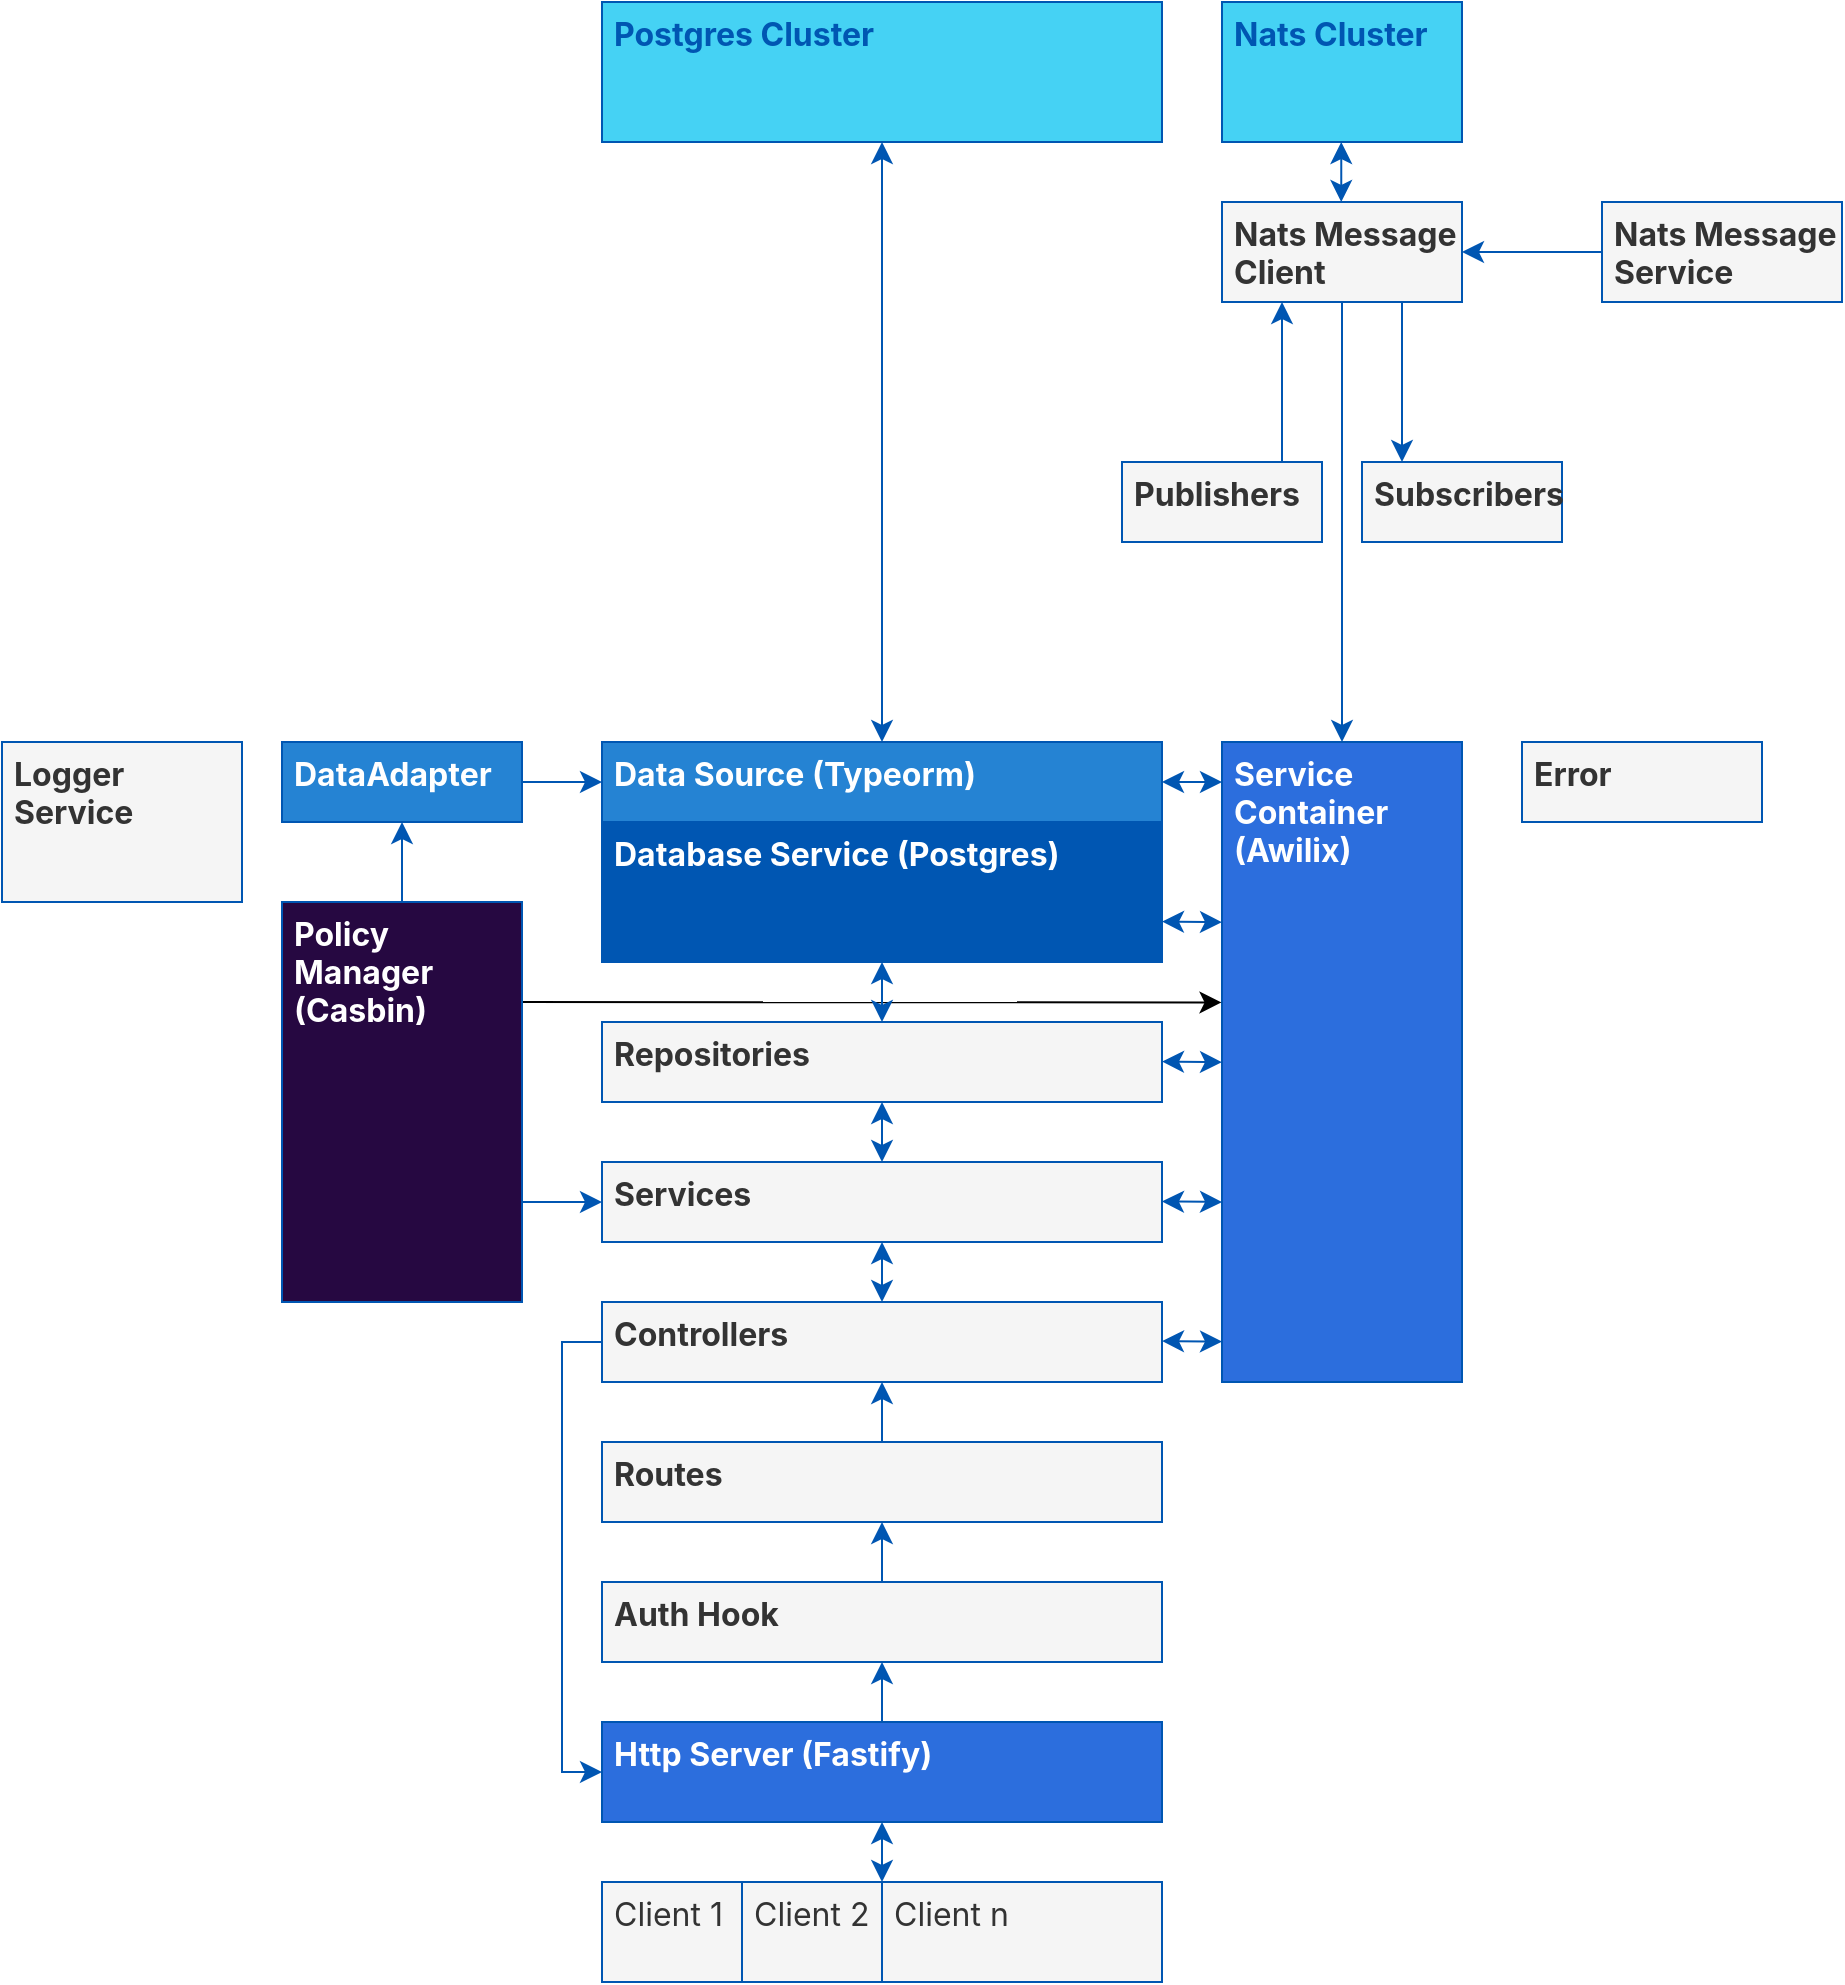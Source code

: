<mxfile version="21.8.2" type="device" pages="2">
  <diagram name="microservice" id="yHiPSUOWMx64FFAEh2TY">
    <mxGraphModel dx="1050" dy="1840" grid="1" gridSize="10" guides="1" tooltips="1" connect="1" arrows="1" fold="1" page="1" pageScale="1" pageWidth="827" pageHeight="1169" background="none" math="0" shadow="0">
      <root>
        <mxCell id="0" />
        <mxCell id="1" parent="0" />
        <mxCell id="5FaQJ2xMAYzS247EmSyq-1" value="&lt;b&gt;Service&lt;br&gt;Container&lt;br&gt;&lt;/b&gt;&lt;font style=&quot;font-size: 16px;&quot;&gt;&lt;b style=&quot;&quot;&gt;(&lt;/b&gt;&lt;b style=&quot;border-color: var(--border-color);&quot;&gt;&lt;font style=&quot;border-color: var(--border-color); font-size: 16px;&quot;&gt;Awilix&lt;/font&gt;&lt;/b&gt;&lt;/font&gt;&lt;b style=&quot;&quot;&gt;&lt;font style=&quot;font-size: 16px;&quot;&gt;)&lt;/font&gt;&lt;br&gt;&lt;/b&gt;" style="rounded=0;whiteSpace=wrap;html=1;fontSize=16;fontFamily=Inter;fontSource=https%3A%2F%2Ffonts.googleapis.com%2Fcss%3Ffamily%3DInter;strokeColor=#0056B2;fillColor=#2c6edd;fontColor=#FFFFFF;gradientDirection=east;align=left;verticalAlign=top;spacingLeft=4;" parent="1" vertex="1">
          <mxGeometry x="610" y="-220" width="120" height="320" as="geometry" />
        </mxCell>
        <mxCell id="I-9Jb5w_kpE-0_hey7L3-34" style="edgeStyle=none;curved=1;rounded=0;orthogonalLoop=1;jettySize=auto;html=1;entryX=0.5;entryY=1;entryDx=0;entryDy=0;fontSize=16;startSize=8;endSize=8;startArrow=classic;startFill=1;fontFamily=Inter;fontSource=https%3A%2F%2Ffonts.googleapis.com%2Fcss%3Ffamily%3DInter;strokeColor=#0056B2;fillColor=#f5f5f5;align=left;verticalAlign=top;spacingLeft=4;exitX=0.5;exitY=0;exitDx=0;exitDy=0;" parent="1" source="I-9Jb5w_kpE-0_hey7L3-60" target="I-9Jb5w_kpE-0_hey7L3-7" edge="1">
          <mxGeometry relative="1" as="geometry" />
        </mxCell>
        <mxCell id="5FaQJ2xMAYzS247EmSyq-2" value="Database Service (Postgres)" style="rounded=0;whiteSpace=wrap;html=1;fontSize=16;fontFamily=Inter;fontSource=https%3A%2F%2Ffonts.googleapis.com%2Fcss%3Ffamily%3DInter;fontStyle=1;strokeColor=#0056B2;fillColor=#0056B2;fontColor=#FFFFFF;align=left;verticalAlign=top;spacingLeft=4;" parent="1" vertex="1">
          <mxGeometry x="300" y="-180" width="280" height="70" as="geometry" />
        </mxCell>
        <mxCell id="I-9Jb5w_kpE-0_hey7L3-80" style="edgeStyle=none;curved=1;rounded=0;orthogonalLoop=1;jettySize=auto;html=1;entryX=1;entryY=0.5;entryDx=0;entryDy=0;fontSize=12;startSize=8;endSize=8;strokeColor=#0056B2;" parent="1" source="5FaQJ2xMAYzS247EmSyq-3" target="I-9Jb5w_kpE-0_hey7L3-73" edge="1">
          <mxGeometry relative="1" as="geometry" />
        </mxCell>
        <mxCell id="5FaQJ2xMAYzS247EmSyq-3" value="&lt;b style=&quot;font-size: 16px;&quot;&gt;Nats Message Service&lt;/b&gt;" style="rounded=0;whiteSpace=wrap;html=1;fontSize=16;fontFamily=Inter;fontSource=https%3A%2F%2Ffonts.googleapis.com%2Fcss%3Ffamily%3DInter;strokeColor=#0056B2;fillColor=#f5f5f5;fontColor=#333333;align=left;verticalAlign=top;spacingLeft=4;" parent="1" vertex="1">
          <mxGeometry x="800" y="-490" width="120" height="50" as="geometry" />
        </mxCell>
        <mxCell id="I-9Jb5w_kpE-0_hey7L3-63" style="edgeStyle=none;curved=1;rounded=0;orthogonalLoop=1;jettySize=auto;html=1;entryX=0.5;entryY=1;entryDx=0;entryDy=0;fontSize=16;startSize=8;endSize=8;strokeColor=#0056B2;fillColor=#f5f5f5;fontFamily=Inter;fontSource=https%3A%2F%2Ffonts.googleapis.com%2Fcss%3Ffamily%3DInter;align=left;verticalAlign=top;spacingLeft=4;" parent="1" source="5FaQJ2xMAYzS247EmSyq-4" target="I-9Jb5w_kpE-0_hey7L3-62" edge="1">
          <mxGeometry relative="1" as="geometry" />
        </mxCell>
        <mxCell id="I-9Jb5w_kpE-0_hey7L3-70" style="edgeStyle=none;curved=1;rounded=0;orthogonalLoop=1;jettySize=auto;html=1;entryX=0;entryY=0.5;entryDx=0;entryDy=0;fontSize=12;startSize=8;endSize=8;strokeColor=#0056B2;exitX=1;exitY=0.75;exitDx=0;exitDy=0;" parent="1" source="5FaQJ2xMAYzS247EmSyq-4" target="I-9Jb5w_kpE-0_hey7L3-4" edge="1">
          <mxGeometry relative="1" as="geometry" />
        </mxCell>
        <mxCell id="mEH2uP5Hg8YzlGGA3i19-13" style="edgeStyle=none;curved=1;rounded=0;orthogonalLoop=1;jettySize=auto;html=1;exitX=1;exitY=0.25;exitDx=0;exitDy=0;entryX=-0.002;entryY=0.407;entryDx=0;entryDy=0;entryPerimeter=0;fontSize=12;startSize=8;endSize=8;" parent="1" source="5FaQJ2xMAYzS247EmSyq-4" target="5FaQJ2xMAYzS247EmSyq-1" edge="1">
          <mxGeometry relative="1" as="geometry" />
        </mxCell>
        <mxCell id="5FaQJ2xMAYzS247EmSyq-4" value="&lt;b style=&quot;font-size: 16px;&quot;&gt;Policy&lt;br style=&quot;font-size: 16px;&quot;&gt;Manager&lt;br&gt;(Casbin)&lt;br&gt;&lt;/b&gt;" style="rounded=0;whiteSpace=wrap;html=1;fontSize=16;fontFamily=Inter;fontSource=https%3A%2F%2Ffonts.googleapis.com%2Fcss%3Ffamily%3DInter;strokeColor=#0056B2;fillColor=#260841;fontColor=#FFFFFF;align=left;verticalAlign=top;spacingLeft=4;" parent="1" vertex="1">
          <mxGeometry x="140" y="-140" width="120" height="200" as="geometry" />
        </mxCell>
        <mxCell id="I-9Jb5w_kpE-0_hey7L3-43" style="edgeStyle=none;curved=1;rounded=0;orthogonalLoop=1;jettySize=auto;html=1;entryX=0.5;entryY=1;entryDx=0;entryDy=0;fontSize=16;startSize=8;endSize=8;fontFamily=Inter;fontSource=https%3A%2F%2Ffonts.googleapis.com%2Fcss%3Ffamily%3DInter;strokeColor=#0056B2;fillColor=#f5f5f5;align=left;verticalAlign=top;spacingLeft=4;" parent="1" source="5FaQJ2xMAYzS247EmSyq-5" target="mEH2uP5Hg8YzlGGA3i19-1" edge="1">
          <mxGeometry relative="1" as="geometry" />
        </mxCell>
        <mxCell id="5FaQJ2xMAYzS247EmSyq-5" value="&lt;b style=&quot;font-size: 16px;&quot;&gt;Http Server (Fastify)&lt;/b&gt;" style="rounded=0;whiteSpace=wrap;html=1;fontSize=16;fontFamily=Inter;fontSource=https%3A%2F%2Ffonts.googleapis.com%2Fcss%3Ffamily%3DInter;strokeColor=#0056B2;fillColor=#2c6edd;fontColor=#FFFFFF;align=left;verticalAlign=top;spacingLeft=4;" parent="1" vertex="1">
          <mxGeometry x="300" y="270" width="280" height="50" as="geometry" />
        </mxCell>
        <mxCell id="I-9Jb5w_kpE-0_hey7L3-41" style="edgeStyle=none;curved=1;rounded=0;orthogonalLoop=1;jettySize=auto;html=1;entryX=0.5;entryY=1;entryDx=0;entryDy=0;fontSize=16;startSize=8;endSize=8;fontFamily=Inter;fontSource=https%3A%2F%2Ffonts.googleapis.com%2Fcss%3Ffamily%3DInter;strokeColor=#0056B2;fillColor=#f5f5f5;align=left;verticalAlign=top;spacingLeft=4;" parent="1" source="I-9Jb5w_kpE-0_hey7L3-2" target="I-9Jb5w_kpE-0_hey7L3-3" edge="1">
          <mxGeometry relative="1" as="geometry" />
        </mxCell>
        <mxCell id="I-9Jb5w_kpE-0_hey7L3-2" value="&lt;b style=&quot;font-size: 16px;&quot;&gt;Routes&lt;/b&gt;" style="rounded=0;whiteSpace=wrap;html=1;fontSize=16;fontFamily=Inter;fontSource=https%3A%2F%2Ffonts.googleapis.com%2Fcss%3Ffamily%3DInter;strokeColor=#0056B2;fillColor=#f5f5f5;fontColor=#333333;align=left;verticalAlign=top;spacingLeft=4;" parent="1" vertex="1">
          <mxGeometry x="300" y="130" width="280" height="40" as="geometry" />
        </mxCell>
        <mxCell id="I-9Jb5w_kpE-0_hey7L3-20" style="edgeStyle=none;curved=1;rounded=0;orthogonalLoop=1;jettySize=auto;html=1;entryX=0.5;entryY=1;entryDx=0;entryDy=0;fontSize=16;startSize=8;endSize=8;startArrow=classic;startFill=1;fontFamily=Inter;fontSource=https%3A%2F%2Ffonts.googleapis.com%2Fcss%3Ffamily%3DInter;strokeColor=#0056B2;fillColor=#f5f5f5;align=left;verticalAlign=top;spacingLeft=4;" parent="1" source="I-9Jb5w_kpE-0_hey7L3-3" target="I-9Jb5w_kpE-0_hey7L3-4" edge="1">
          <mxGeometry relative="1" as="geometry" />
        </mxCell>
        <mxCell id="I-9Jb5w_kpE-0_hey7L3-42" style="edgeStyle=elbowEdgeStyle;rounded=0;orthogonalLoop=1;jettySize=auto;html=1;entryX=0;entryY=0.5;entryDx=0;entryDy=0;fontSize=16;startSize=8;endSize=8;shadow=0;fontFamily=Inter;fontSource=https%3A%2F%2Ffonts.googleapis.com%2Fcss%3Ffamily%3DInter;strokeColor=#0056B2;fillColor=#f5f5f5;align=left;verticalAlign=top;spacingLeft=4;" parent="1" source="I-9Jb5w_kpE-0_hey7L3-3" target="5FaQJ2xMAYzS247EmSyq-5" edge="1">
          <mxGeometry relative="1" as="geometry">
            <Array as="points">
              <mxPoint x="280" y="110" />
            </Array>
          </mxGeometry>
        </mxCell>
        <mxCell id="I-9Jb5w_kpE-0_hey7L3-3" value="&lt;b style=&quot;font-size: 16px;&quot;&gt;Controllers&lt;/b&gt;" style="rounded=0;whiteSpace=wrap;html=1;fontSize=16;fontFamily=Inter;fontSource=https%3A%2F%2Ffonts.googleapis.com%2Fcss%3Ffamily%3DInter;strokeColor=#0056B2;fillColor=#f5f5f5;fontColor=#333333;align=left;verticalAlign=top;spacingLeft=4;" parent="1" vertex="1">
          <mxGeometry x="300" y="60" width="280" height="40" as="geometry" />
        </mxCell>
        <mxCell id="I-9Jb5w_kpE-0_hey7L3-21" style="edgeStyle=none;curved=1;rounded=0;orthogonalLoop=1;jettySize=auto;html=1;entryX=0.5;entryY=1;entryDx=0;entryDy=0;fontSize=16;startSize=8;endSize=8;startArrow=classic;startFill=1;fontFamily=Inter;fontSource=https%3A%2F%2Ffonts.googleapis.com%2Fcss%3Ffamily%3DInter;strokeColor=#0056B2;fillColor=#f5f5f5;align=left;verticalAlign=top;spacingLeft=4;" parent="1" source="I-9Jb5w_kpE-0_hey7L3-4" target="I-9Jb5w_kpE-0_hey7L3-5" edge="1">
          <mxGeometry relative="1" as="geometry" />
        </mxCell>
        <mxCell id="I-9Jb5w_kpE-0_hey7L3-4" value="&lt;b style=&quot;font-size: 16px;&quot;&gt;Services&lt;/b&gt;" style="rounded=0;whiteSpace=wrap;html=1;fontSize=16;fontFamily=Inter;fontSource=https%3A%2F%2Ffonts.googleapis.com%2Fcss%3Ffamily%3DInter;strokeColor=#0056B2;fillColor=#f5f5f5;fontColor=#333333;align=left;verticalAlign=top;spacingLeft=4;" parent="1" vertex="1">
          <mxGeometry x="300" y="-10" width="280" height="40" as="geometry" />
        </mxCell>
        <mxCell id="I-9Jb5w_kpE-0_hey7L3-23" style="edgeStyle=none;curved=1;rounded=0;orthogonalLoop=1;jettySize=auto;html=1;entryX=0.5;entryY=1;entryDx=0;entryDy=0;fontSize=16;startSize=8;endSize=8;startArrow=classic;startFill=1;fontFamily=Inter;fontSource=https%3A%2F%2Ffonts.googleapis.com%2Fcss%3Ffamily%3DInter;strokeColor=#0056B2;fillColor=#f5f5f5;align=left;verticalAlign=top;spacingLeft=4;" parent="1" source="I-9Jb5w_kpE-0_hey7L3-5" target="5FaQJ2xMAYzS247EmSyq-2" edge="1">
          <mxGeometry relative="1" as="geometry" />
        </mxCell>
        <mxCell id="I-9Jb5w_kpE-0_hey7L3-5" value="&lt;b style=&quot;font-size: 16px;&quot;&gt;Repositories&lt;/b&gt;" style="rounded=0;whiteSpace=wrap;html=1;fontSize=16;fontFamily=Inter;fontSource=https%3A%2F%2Ffonts.googleapis.com%2Fcss%3Ffamily%3DInter;strokeColor=#0056B2;fillColor=#f5f5f5;fontColor=#333333;align=left;verticalAlign=top;spacingLeft=4;" parent="1" vertex="1">
          <mxGeometry x="300" y="-80" width="280" height="40" as="geometry" />
        </mxCell>
        <mxCell id="I-9Jb5w_kpE-0_hey7L3-6" value="Client 1" style="rounded=0;whiteSpace=wrap;html=1;fontSize=16;fontFamily=Inter;fontSource=https%3A%2F%2Ffonts.googleapis.com%2Fcss%3Ffamily%3DInter;strokeColor=#0056B2;fillColor=#f5f5f5;fontColor=#333333;align=left;verticalAlign=top;spacingLeft=4;" parent="1" vertex="1">
          <mxGeometry x="300" y="350" width="70" height="50" as="geometry" />
        </mxCell>
        <mxCell id="I-9Jb5w_kpE-0_hey7L3-7" value="Postgres Cluster" style="rounded=0;whiteSpace=wrap;html=1;fontSize=16;fontFamily=Inter;fontSource=https%3A%2F%2Ffonts.googleapis.com%2Fcss%3Ffamily%3DInter;strokeColor=#0056B2;fillColor=#45D2F4;fontColor=#0056B2;align=left;verticalAlign=top;spacingLeft=4;fontStyle=1" parent="1" vertex="1">
          <mxGeometry x="300" y="-590" width="280" height="70" as="geometry" />
        </mxCell>
        <mxCell id="I-9Jb5w_kpE-0_hey7L3-8" value="Nats Cluster" style="rounded=0;whiteSpace=wrap;html=1;fontSize=16;fontFamily=Inter;fontSource=https%3A%2F%2Ffonts.googleapis.com%2Fcss%3Ffamily%3DInter;strokeColor=#0056B2;fillColor=#45D2F4;fontColor=#0056B2;align=left;verticalAlign=top;spacingLeft=4;fontStyle=1" parent="1" vertex="1">
          <mxGeometry x="610" y="-590" width="120" height="70" as="geometry" />
        </mxCell>
        <mxCell id="I-9Jb5w_kpE-0_hey7L3-9" value="Client n" style="rounded=0;whiteSpace=wrap;html=1;fontSize=16;fontFamily=Inter;fontSource=https%3A%2F%2Ffonts.googleapis.com%2Fcss%3Ffamily%3DInter;strokeColor=#0056B2;fillColor=#f5f5f5;fontColor=#333333;align=left;verticalAlign=top;spacingLeft=4;" parent="1" vertex="1">
          <mxGeometry x="440" y="350" width="140" height="50" as="geometry" />
        </mxCell>
        <mxCell id="I-9Jb5w_kpE-0_hey7L3-10" value="Publishers" style="rounded=0;whiteSpace=wrap;html=1;fontSize=16;fontFamily=Inter;fontSource=https%3A%2F%2Ffonts.googleapis.com%2Fcss%3Ffamily%3DInter;strokeColor=#0056B2;fillColor=#f5f5f5;fontColor=#333333;align=left;verticalAlign=top;spacingLeft=4;fontStyle=1" parent="1" vertex="1">
          <mxGeometry x="560" y="-360" width="100" height="40" as="geometry" />
        </mxCell>
        <mxCell id="I-9Jb5w_kpE-0_hey7L3-11" value="Subscribers" style="rounded=0;whiteSpace=wrap;html=1;fontSize=16;fontFamily=Inter;fontSource=https%3A%2F%2Ffonts.googleapis.com%2Fcss%3Ffamily%3DInter;strokeColor=#0056B2;fillColor=#f5f5f5;fontColor=#333333;align=left;verticalAlign=top;spacingLeft=4;fontStyle=1" parent="1" vertex="1">
          <mxGeometry x="680" y="-360" width="100" height="40" as="geometry" />
        </mxCell>
        <mxCell id="I-9Jb5w_kpE-0_hey7L3-12" value="Error" style="rounded=0;whiteSpace=wrap;html=1;fontSize=16;fontFamily=Inter;fontSource=https%3A%2F%2Ffonts.googleapis.com%2Fcss%3Ffamily%3DInter;strokeColor=#0056B2;fillColor=#f5f5f5;fontColor=#333333;align=left;verticalAlign=top;spacingLeft=4;fontStyle=1" parent="1" vertex="1">
          <mxGeometry x="760" y="-220" width="120" height="40" as="geometry" />
        </mxCell>
        <mxCell id="I-9Jb5w_kpE-0_hey7L3-13" value="Logger Service" style="rounded=0;whiteSpace=wrap;html=1;fontSize=16;fontFamily=Inter;fontSource=https%3A%2F%2Ffonts.googleapis.com%2Fcss%3Ffamily%3DInter;strokeColor=#0056B2;fillColor=#f5f5f5;fontColor=#333333;align=left;verticalAlign=top;spacingLeft=4;fontStyle=1" parent="1" vertex="1">
          <mxGeometry y="-220" width="120" height="80" as="geometry" />
        </mxCell>
        <mxCell id="I-9Jb5w_kpE-0_hey7L3-52" value="" style="endArrow=classic;html=1;rounded=0;fontSize=16;startSize=8;endSize=8;curved=1;exitX=1;exitY=0.5;exitDx=0;exitDy=0;startArrow=classic;startFill=1;strokeColor=#0056B2;fillColor=#f5f5f5;fontFamily=Inter;fontSource=https%3A%2F%2Ffonts.googleapis.com%2Fcss%3Ffamily%3DInter;align=left;verticalAlign=top;spacingLeft=4;" parent="1" edge="1">
          <mxGeometry width="50" height="50" relative="1" as="geometry">
            <mxPoint x="580" y="9.71" as="sourcePoint" />
            <mxPoint x="610" y="10" as="targetPoint" />
          </mxGeometry>
        </mxCell>
        <mxCell id="I-9Jb5w_kpE-0_hey7L3-59" style="edgeStyle=none;curved=1;rounded=0;orthogonalLoop=1;jettySize=auto;html=1;exitX=1;exitY=0;exitDx=0;exitDy=0;entryX=0.5;entryY=1;entryDx=0;entryDy=0;fontSize=16;startSize=8;endSize=8;startArrow=classic;startFill=1;strokeColor=#0056B2;fillColor=#f5f5f5;fontFamily=Inter;fontSource=https%3A%2F%2Ffonts.googleapis.com%2Fcss%3Ffamily%3DInter;align=left;verticalAlign=top;spacingLeft=4;" parent="1" source="I-9Jb5w_kpE-0_hey7L3-55" target="5FaQJ2xMAYzS247EmSyq-5" edge="1">
          <mxGeometry relative="1" as="geometry" />
        </mxCell>
        <mxCell id="I-9Jb5w_kpE-0_hey7L3-55" value="Client 2" style="rounded=0;whiteSpace=wrap;html=1;fontSize=16;fontFamily=Inter;fontSource=https%3A%2F%2Ffonts.googleapis.com%2Fcss%3Ffamily%3DInter;strokeColor=#0056B2;fillColor=#f5f5f5;fontColor=#333333;align=left;verticalAlign=top;spacingLeft=4;" parent="1" vertex="1">
          <mxGeometry x="370" y="350" width="70" height="50" as="geometry" />
        </mxCell>
        <mxCell id="I-9Jb5w_kpE-0_hey7L3-60" value="Data Source (Typeorm)" style="rounded=0;whiteSpace=wrap;html=1;fontSize=16;fontFamily=Inter;fontSource=https%3A%2F%2Ffonts.googleapis.com%2Fcss%3Ffamily%3DInter;fontStyle=1;strokeColor=#0056B2;fillColor=#2583d3;fontColor=#FFFFFF;align=left;verticalAlign=top;spacingLeft=4;" parent="1" vertex="1">
          <mxGeometry x="300" y="-220" width="280" height="40" as="geometry" />
        </mxCell>
        <mxCell id="I-9Jb5w_kpE-0_hey7L3-61" value="" style="endArrow=classic;html=1;rounded=0;fontSize=16;startSize=8;endSize=8;curved=1;exitX=1;exitY=0.5;exitDx=0;exitDy=0;startArrow=classic;startFill=1;strokeColor=#0056B2;fillColor=#f5f5f5;fontFamily=Inter;fontSource=https%3A%2F%2Ffonts.googleapis.com%2Fcss%3Ffamily%3DInter;align=left;verticalAlign=top;spacingLeft=4;" parent="1" source="I-9Jb5w_kpE-0_hey7L3-60" edge="1">
          <mxGeometry width="50" height="50" relative="1" as="geometry">
            <mxPoint x="530" y="-200" as="sourcePoint" />
            <mxPoint x="610" y="-200" as="targetPoint" />
          </mxGeometry>
        </mxCell>
        <mxCell id="I-9Jb5w_kpE-0_hey7L3-64" style="edgeStyle=none;curved=1;rounded=0;orthogonalLoop=1;jettySize=auto;html=1;entryX=0;entryY=0.5;entryDx=0;entryDy=0;fontSize=16;startSize=8;endSize=8;strokeColor=#0056B2;fillColor=#f5f5f5;fontFamily=Inter;fontSource=https%3A%2F%2Ffonts.googleapis.com%2Fcss%3Ffamily%3DInter;align=left;verticalAlign=top;spacingLeft=4;" parent="1" source="I-9Jb5w_kpE-0_hey7L3-62" target="I-9Jb5w_kpE-0_hey7L3-60" edge="1">
          <mxGeometry relative="1" as="geometry" />
        </mxCell>
        <mxCell id="I-9Jb5w_kpE-0_hey7L3-62" value="DataAdapter" style="rounded=0;whiteSpace=wrap;html=1;fontSize=16;fontFamily=Inter;fontSource=https%3A%2F%2Ffonts.googleapis.com%2Fcss%3Ffamily%3DInter;fontStyle=1;strokeColor=#0056B2;fillColor=#2583d3;fontColor=#FFFFFF;align=left;verticalAlign=top;spacingLeft=4;" parent="1" vertex="1">
          <mxGeometry x="140" y="-220" width="120" height="40" as="geometry" />
        </mxCell>
        <mxCell id="I-9Jb5w_kpE-0_hey7L3-65" value="" style="endArrow=classic;html=1;rounded=0;fontSize=16;startSize=8;endSize=8;curved=1;exitX=1;exitY=0.5;exitDx=0;exitDy=0;startArrow=classic;startFill=1;strokeColor=#0056B2;fillColor=#f5f5f5;fontFamily=Inter;fontSource=https%3A%2F%2Ffonts.googleapis.com%2Fcss%3Ffamily%3DInter;align=left;verticalAlign=top;spacingLeft=4;" parent="1" edge="1">
          <mxGeometry width="50" height="50" relative="1" as="geometry">
            <mxPoint x="580" y="79.52" as="sourcePoint" />
            <mxPoint x="610" y="79.81" as="targetPoint" />
          </mxGeometry>
        </mxCell>
        <mxCell id="I-9Jb5w_kpE-0_hey7L3-67" value="" style="endArrow=classic;html=1;rounded=0;fontSize=16;startSize=8;endSize=8;curved=1;exitX=1;exitY=0.5;exitDx=0;exitDy=0;startArrow=classic;startFill=1;strokeColor=#0056B2;fillColor=#f5f5f5;fontFamily=Inter;fontSource=https%3A%2F%2Ffonts.googleapis.com%2Fcss%3Ffamily%3DInter;align=left;verticalAlign=top;spacingLeft=4;" parent="1" edge="1">
          <mxGeometry width="50" height="50" relative="1" as="geometry">
            <mxPoint x="580" y="-60.21" as="sourcePoint" />
            <mxPoint x="610" y="-59.92" as="targetPoint" />
          </mxGeometry>
        </mxCell>
        <mxCell id="I-9Jb5w_kpE-0_hey7L3-68" value="" style="endArrow=classic;html=1;rounded=0;fontSize=16;startSize=8;endSize=8;curved=1;exitX=1;exitY=0.5;exitDx=0;exitDy=0;startArrow=classic;startFill=1;strokeColor=#0056B2;fillColor=#f5f5f5;fontFamily=Inter;fontSource=https%3A%2F%2Ffonts.googleapis.com%2Fcss%3Ffamily%3DInter;align=left;verticalAlign=top;spacingLeft=4;" parent="1" edge="1">
          <mxGeometry width="50" height="50" relative="1" as="geometry">
            <mxPoint x="580" y="-130.21" as="sourcePoint" />
            <mxPoint x="610" y="-129.92" as="targetPoint" />
          </mxGeometry>
        </mxCell>
        <mxCell id="I-9Jb5w_kpE-0_hey7L3-81" style="edgeStyle=none;curved=1;rounded=0;orthogonalLoop=1;jettySize=auto;html=1;entryX=0.5;entryY=0;entryDx=0;entryDy=0;fontSize=12;startSize=8;endSize=8;strokeColor=#0056B2;" parent="1" source="I-9Jb5w_kpE-0_hey7L3-73" target="5FaQJ2xMAYzS247EmSyq-1" edge="1">
          <mxGeometry relative="1" as="geometry" />
        </mxCell>
        <mxCell id="I-9Jb5w_kpE-0_hey7L3-73" value="&lt;b style=&quot;font-size: 16px;&quot;&gt;Nats Message&lt;br&gt;Client&lt;/b&gt;" style="rounded=0;whiteSpace=wrap;html=1;fontSize=16;fontFamily=Inter;fontSource=https%3A%2F%2Ffonts.googleapis.com%2Fcss%3Ffamily%3DInter;strokeColor=#0056B2;fillColor=#f5f5f5;fontColor=#333333;align=left;verticalAlign=top;spacingLeft=4;" parent="1" vertex="1">
          <mxGeometry x="610" y="-490" width="120" height="50" as="geometry" />
        </mxCell>
        <mxCell id="I-9Jb5w_kpE-0_hey7L3-74" style="edgeStyle=none;curved=1;rounded=0;orthogonalLoop=1;jettySize=auto;html=1;entryX=0.5;entryY=0;entryDx=0;entryDy=0;fontSize=12;startSize=8;endSize=8;strokeColor=#0056B2;startArrow=classic;startFill=1;" parent="1" edge="1">
          <mxGeometry relative="1" as="geometry">
            <mxPoint x="669.63" y="-520" as="sourcePoint" />
            <mxPoint x="669.63" y="-490" as="targetPoint" />
          </mxGeometry>
        </mxCell>
        <mxCell id="I-9Jb5w_kpE-0_hey7L3-75" style="edgeStyle=none;curved=1;rounded=0;orthogonalLoop=1;jettySize=auto;html=1;fontSize=12;startSize=8;endSize=8;strokeColor=#0056B2;startArrow=classic;startFill=1;endArrow=none;endFill=0;" parent="1" edge="1">
          <mxGeometry relative="1" as="geometry">
            <mxPoint x="640" y="-440" as="sourcePoint" />
            <mxPoint x="640" y="-360" as="targetPoint" />
          </mxGeometry>
        </mxCell>
        <mxCell id="I-9Jb5w_kpE-0_hey7L3-76" style="edgeStyle=none;curved=1;rounded=0;orthogonalLoop=1;jettySize=auto;html=1;fontSize=12;startSize=8;endSize=8;strokeColor=#0056B2;startArrow=none;startFill=0;" parent="1" edge="1">
          <mxGeometry relative="1" as="geometry">
            <mxPoint x="700" y="-440" as="sourcePoint" />
            <mxPoint x="700" y="-360" as="targetPoint" />
          </mxGeometry>
        </mxCell>
        <mxCell id="mEH2uP5Hg8YzlGGA3i19-1" value="&lt;b style=&quot;font-size: 16px;&quot;&gt;Auth Hook&lt;/b&gt;" style="rounded=0;whiteSpace=wrap;html=1;fontSize=16;fontFamily=Inter;fontSource=https%3A%2F%2Ffonts.googleapis.com%2Fcss%3Ffamily%3DInter;strokeColor=#0056B2;fillColor=#f5f5f5;fontColor=#333333;align=left;verticalAlign=top;spacingLeft=4;" parent="1" vertex="1">
          <mxGeometry x="300" y="200" width="280" height="40" as="geometry" />
        </mxCell>
        <mxCell id="mEH2uP5Hg8YzlGGA3i19-4" style="edgeStyle=none;curved=1;rounded=0;orthogonalLoop=1;jettySize=auto;html=1;entryX=0.5;entryY=1;entryDx=0;entryDy=0;fontSize=16;startSize=8;endSize=8;fontFamily=Inter;fontSource=https%3A%2F%2Ffonts.googleapis.com%2Fcss%3Ffamily%3DInter;strokeColor=#0056B2;fillColor=#f5f5f5;align=left;verticalAlign=top;spacingLeft=4;exitX=0.5;exitY=0;exitDx=0;exitDy=0;" parent="1" source="mEH2uP5Hg8YzlGGA3i19-1" target="I-9Jb5w_kpE-0_hey7L3-2" edge="1">
          <mxGeometry relative="1" as="geometry">
            <mxPoint x="500" y="290" as="sourcePoint" />
            <mxPoint x="500" y="240" as="targetPoint" />
          </mxGeometry>
        </mxCell>
      </root>
    </mxGraphModel>
  </diagram>
  <diagram id="5ra7XCyEM8ukfgsdNScC" name="Authorization">
    <mxGraphModel dx="1450" dy="1071" grid="1" gridSize="10" guides="1" tooltips="1" connect="1" arrows="1" fold="1" page="0" pageScale="1" pageWidth="827" pageHeight="1169" math="0" shadow="0">
      <root>
        <mxCell id="0" />
        <mxCell id="1" parent="0" />
        <mxCell id="abAgErtAJ77JkwBj-Yqv-13" style="edgeStyle=none;curved=1;rounded=0;orthogonalLoop=1;jettySize=auto;html=1;entryX=0;entryY=0.5;entryDx=0;entryDy=0;fontSize=12;startSize=8;endSize=8;" edge="1" parent="1" source="abAgErtAJ77JkwBj-Yqv-1" target="abAgErtAJ77JkwBj-Yqv-12">
          <mxGeometry relative="1" as="geometry" />
        </mxCell>
        <mxCell id="abAgErtAJ77JkwBj-Yqv-1" value="Workspace 1" style="rounded=1;whiteSpace=wrap;html=1;fontSize=16;" vertex="1" parent="1">
          <mxGeometry x="-80" y="-40" width="120" height="40" as="geometry" />
        </mxCell>
        <mxCell id="abAgErtAJ77JkwBj-Yqv-15" style="edgeStyle=none;curved=1;rounded=0;orthogonalLoop=1;jettySize=auto;html=1;entryX=0;entryY=0.5;entryDx=0;entryDy=0;fontSize=12;startSize=8;endSize=8;" edge="1" parent="1" source="abAgErtAJ77JkwBj-Yqv-2" target="abAgErtAJ77JkwBj-Yqv-14">
          <mxGeometry relative="1" as="geometry" />
        </mxCell>
        <mxCell id="abAgErtAJ77JkwBj-Yqv-2" value="Workspace 2" style="rounded=1;whiteSpace=wrap;html=1;fontSize=16;" vertex="1" parent="1">
          <mxGeometry x="-80" y="40" width="120" height="40" as="geometry" />
        </mxCell>
        <mxCell id="abAgErtAJ77JkwBj-Yqv-17" style="edgeStyle=none;curved=1;rounded=0;orthogonalLoop=1;jettySize=auto;html=1;entryX=0;entryY=0.5;entryDx=0;entryDy=0;fontSize=12;startSize=8;endSize=8;" edge="1" parent="1" source="abAgErtAJ77JkwBj-Yqv-3" target="abAgErtAJ77JkwBj-Yqv-16">
          <mxGeometry relative="1" as="geometry" />
        </mxCell>
        <mxCell id="abAgErtAJ77JkwBj-Yqv-3" value="Workspace n" style="rounded=1;whiteSpace=wrap;html=1;fontSize=16;" vertex="1" parent="1">
          <mxGeometry x="-80" y="120" width="120" height="40" as="geometry" />
        </mxCell>
        <mxCell id="abAgErtAJ77JkwBj-Yqv-4" value="view" style="rounded=1;whiteSpace=wrap;html=1;fontSize=16;fillColor=#dae8fc;strokeColor=#6c8ebf;" vertex="1" parent="1">
          <mxGeometry x="170" y="-200" width="50" height="30" as="geometry" />
        </mxCell>
        <mxCell id="abAgErtAJ77JkwBj-Yqv-5" value="edit" style="rounded=1;whiteSpace=wrap;html=1;fontSize=16;fillColor=#dae8fc;strokeColor=#6c8ebf;" vertex="1" parent="1">
          <mxGeometry x="260" y="-200" width="50" height="30" as="geometry" />
        </mxCell>
        <mxCell id="abAgErtAJ77JkwBj-Yqv-6" value="delete" style="rounded=1;whiteSpace=wrap;html=1;fontSize=16;fillColor=#dae8fc;strokeColor=#6c8ebf;" vertex="1" parent="1">
          <mxGeometry x="160" y="-340" width="50" height="30" as="geometry" />
        </mxCell>
        <mxCell id="abAgErtAJ77JkwBj-Yqv-8" value="view" style="rounded=1;whiteSpace=wrap;html=1;fontSize=16;" vertex="1" parent="1">
          <mxGeometry x="-80" y="-250" width="50" height="30" as="geometry" />
        </mxCell>
        <mxCell id="abAgErtAJ77JkwBj-Yqv-9" value="edit" style="rounded=1;whiteSpace=wrap;html=1;fontSize=16;" vertex="1" parent="1">
          <mxGeometry x="-20" y="-250" width="50" height="30" as="geometry" />
        </mxCell>
        <mxCell id="abAgErtAJ77JkwBj-Yqv-10" value="delete" style="rounded=1;whiteSpace=wrap;html=1;fontSize=16;" vertex="1" parent="1">
          <mxGeometry x="40" y="-250" width="50" height="30" as="geometry" />
        </mxCell>
        <mxCell id="abAgErtAJ77JkwBj-Yqv-11" value="member" style="rounded=1;whiteSpace=wrap;html=1;fontSize=16;fillColor=#fff2cc;strokeColor=#d6b656;" vertex="1" parent="1">
          <mxGeometry x="80" y="-65" width="80" height="30" as="geometry" />
        </mxCell>
        <mxCell id="abAgErtAJ77JkwBj-Yqv-12" value="admin" style="rounded=1;whiteSpace=wrap;html=1;fontSize=16;fillColor=#fff2cc;strokeColor=#d6b656;" vertex="1" parent="1">
          <mxGeometry x="80" y="-35" width="80" height="30" as="geometry" />
        </mxCell>
        <mxCell id="abAgErtAJ77JkwBj-Yqv-14" value="admin" style="rounded=1;whiteSpace=wrap;html=1;fontSize=16;fillColor=#fff2cc;strokeColor=#d6b656;" vertex="1" parent="1">
          <mxGeometry x="80" y="45" width="80" height="30" as="geometry" />
        </mxCell>
        <mxCell id="abAgErtAJ77JkwBj-Yqv-16" value="admin" style="rounded=1;whiteSpace=wrap;html=1;fontSize=16;fillColor=#fff2cc;strokeColor=#d6b656;" vertex="1" parent="1">
          <mxGeometry x="80" y="125" width="80" height="30" as="geometry" />
        </mxCell>
        <mxCell id="abAgErtAJ77JkwBj-Yqv-18" value="member" style="rounded=1;whiteSpace=wrap;html=1;fontSize=16;fillColor=#fff2cc;strokeColor=#d6b656;" vertex="1" parent="1">
          <mxGeometry x="80" y="15" width="80" height="30" as="geometry" />
        </mxCell>
        <mxCell id="abAgErtAJ77JkwBj-Yqv-19" value="member" style="rounded=1;whiteSpace=wrap;html=1;fontSize=16;fillColor=#fff2cc;strokeColor=#d6b656;" vertex="1" parent="1">
          <mxGeometry x="80" y="95" width="80" height="30" as="geometry" />
        </mxCell>
        <mxCell id="abAgErtAJ77JkwBj-Yqv-21" style="edgeStyle=none;curved=1;rounded=0;orthogonalLoop=1;jettySize=auto;html=1;entryX=0.5;entryY=0;entryDx=0;entryDy=0;fontSize=12;startSize=8;endSize=8;" edge="1" parent="1" source="abAgErtAJ77JkwBj-Yqv-20" target="abAgErtAJ77JkwBj-Yqv-4">
          <mxGeometry relative="1" as="geometry" />
        </mxCell>
        <mxCell id="abAgErtAJ77JkwBj-Yqv-22" style="edgeStyle=none;curved=1;rounded=0;orthogonalLoop=1;jettySize=auto;html=1;entryX=0.5;entryY=0;entryDx=0;entryDy=0;fontSize=12;startSize=8;endSize=8;" edge="1" parent="1" source="abAgErtAJ77JkwBj-Yqv-20" target="abAgErtAJ77JkwBj-Yqv-5">
          <mxGeometry relative="1" as="geometry" />
        </mxCell>
        <mxCell id="abAgErtAJ77JkwBj-Yqv-20" value="member" style="rounded=1;whiteSpace=wrap;html=1;fontSize=16;fillColor=#fff2cc;strokeColor=#d6b656;" vertex="1" parent="1">
          <mxGeometry x="200" y="-270" width="80" height="30" as="geometry" />
        </mxCell>
        <mxCell id="abAgErtAJ77JkwBj-Yqv-24" style="edgeStyle=none;curved=1;rounded=0;orthogonalLoop=1;jettySize=auto;html=1;entryX=0.5;entryY=0;entryDx=0;entryDy=0;fontSize=12;startSize=8;endSize=8;" edge="1" parent="1" source="abAgErtAJ77JkwBj-Yqv-23" target="abAgErtAJ77JkwBj-Yqv-6">
          <mxGeometry relative="1" as="geometry" />
        </mxCell>
        <mxCell id="abAgErtAJ77JkwBj-Yqv-25" style="edgeStyle=none;curved=1;rounded=0;orthogonalLoop=1;jettySize=auto;html=1;entryX=0.5;entryY=0;entryDx=0;entryDy=0;fontSize=12;startSize=8;endSize=8;" edge="1" parent="1" source="abAgErtAJ77JkwBj-Yqv-23" target="abAgErtAJ77JkwBj-Yqv-20">
          <mxGeometry relative="1" as="geometry" />
        </mxCell>
        <mxCell id="abAgErtAJ77JkwBj-Yqv-23" value="admin" style="rounded=1;whiteSpace=wrap;html=1;fontSize=16;fillColor=#fff2cc;strokeColor=#d6b656;" vertex="1" parent="1">
          <mxGeometry x="200" y="-390" width="80" height="30" as="geometry" />
        </mxCell>
      </root>
    </mxGraphModel>
  </diagram>
</mxfile>
